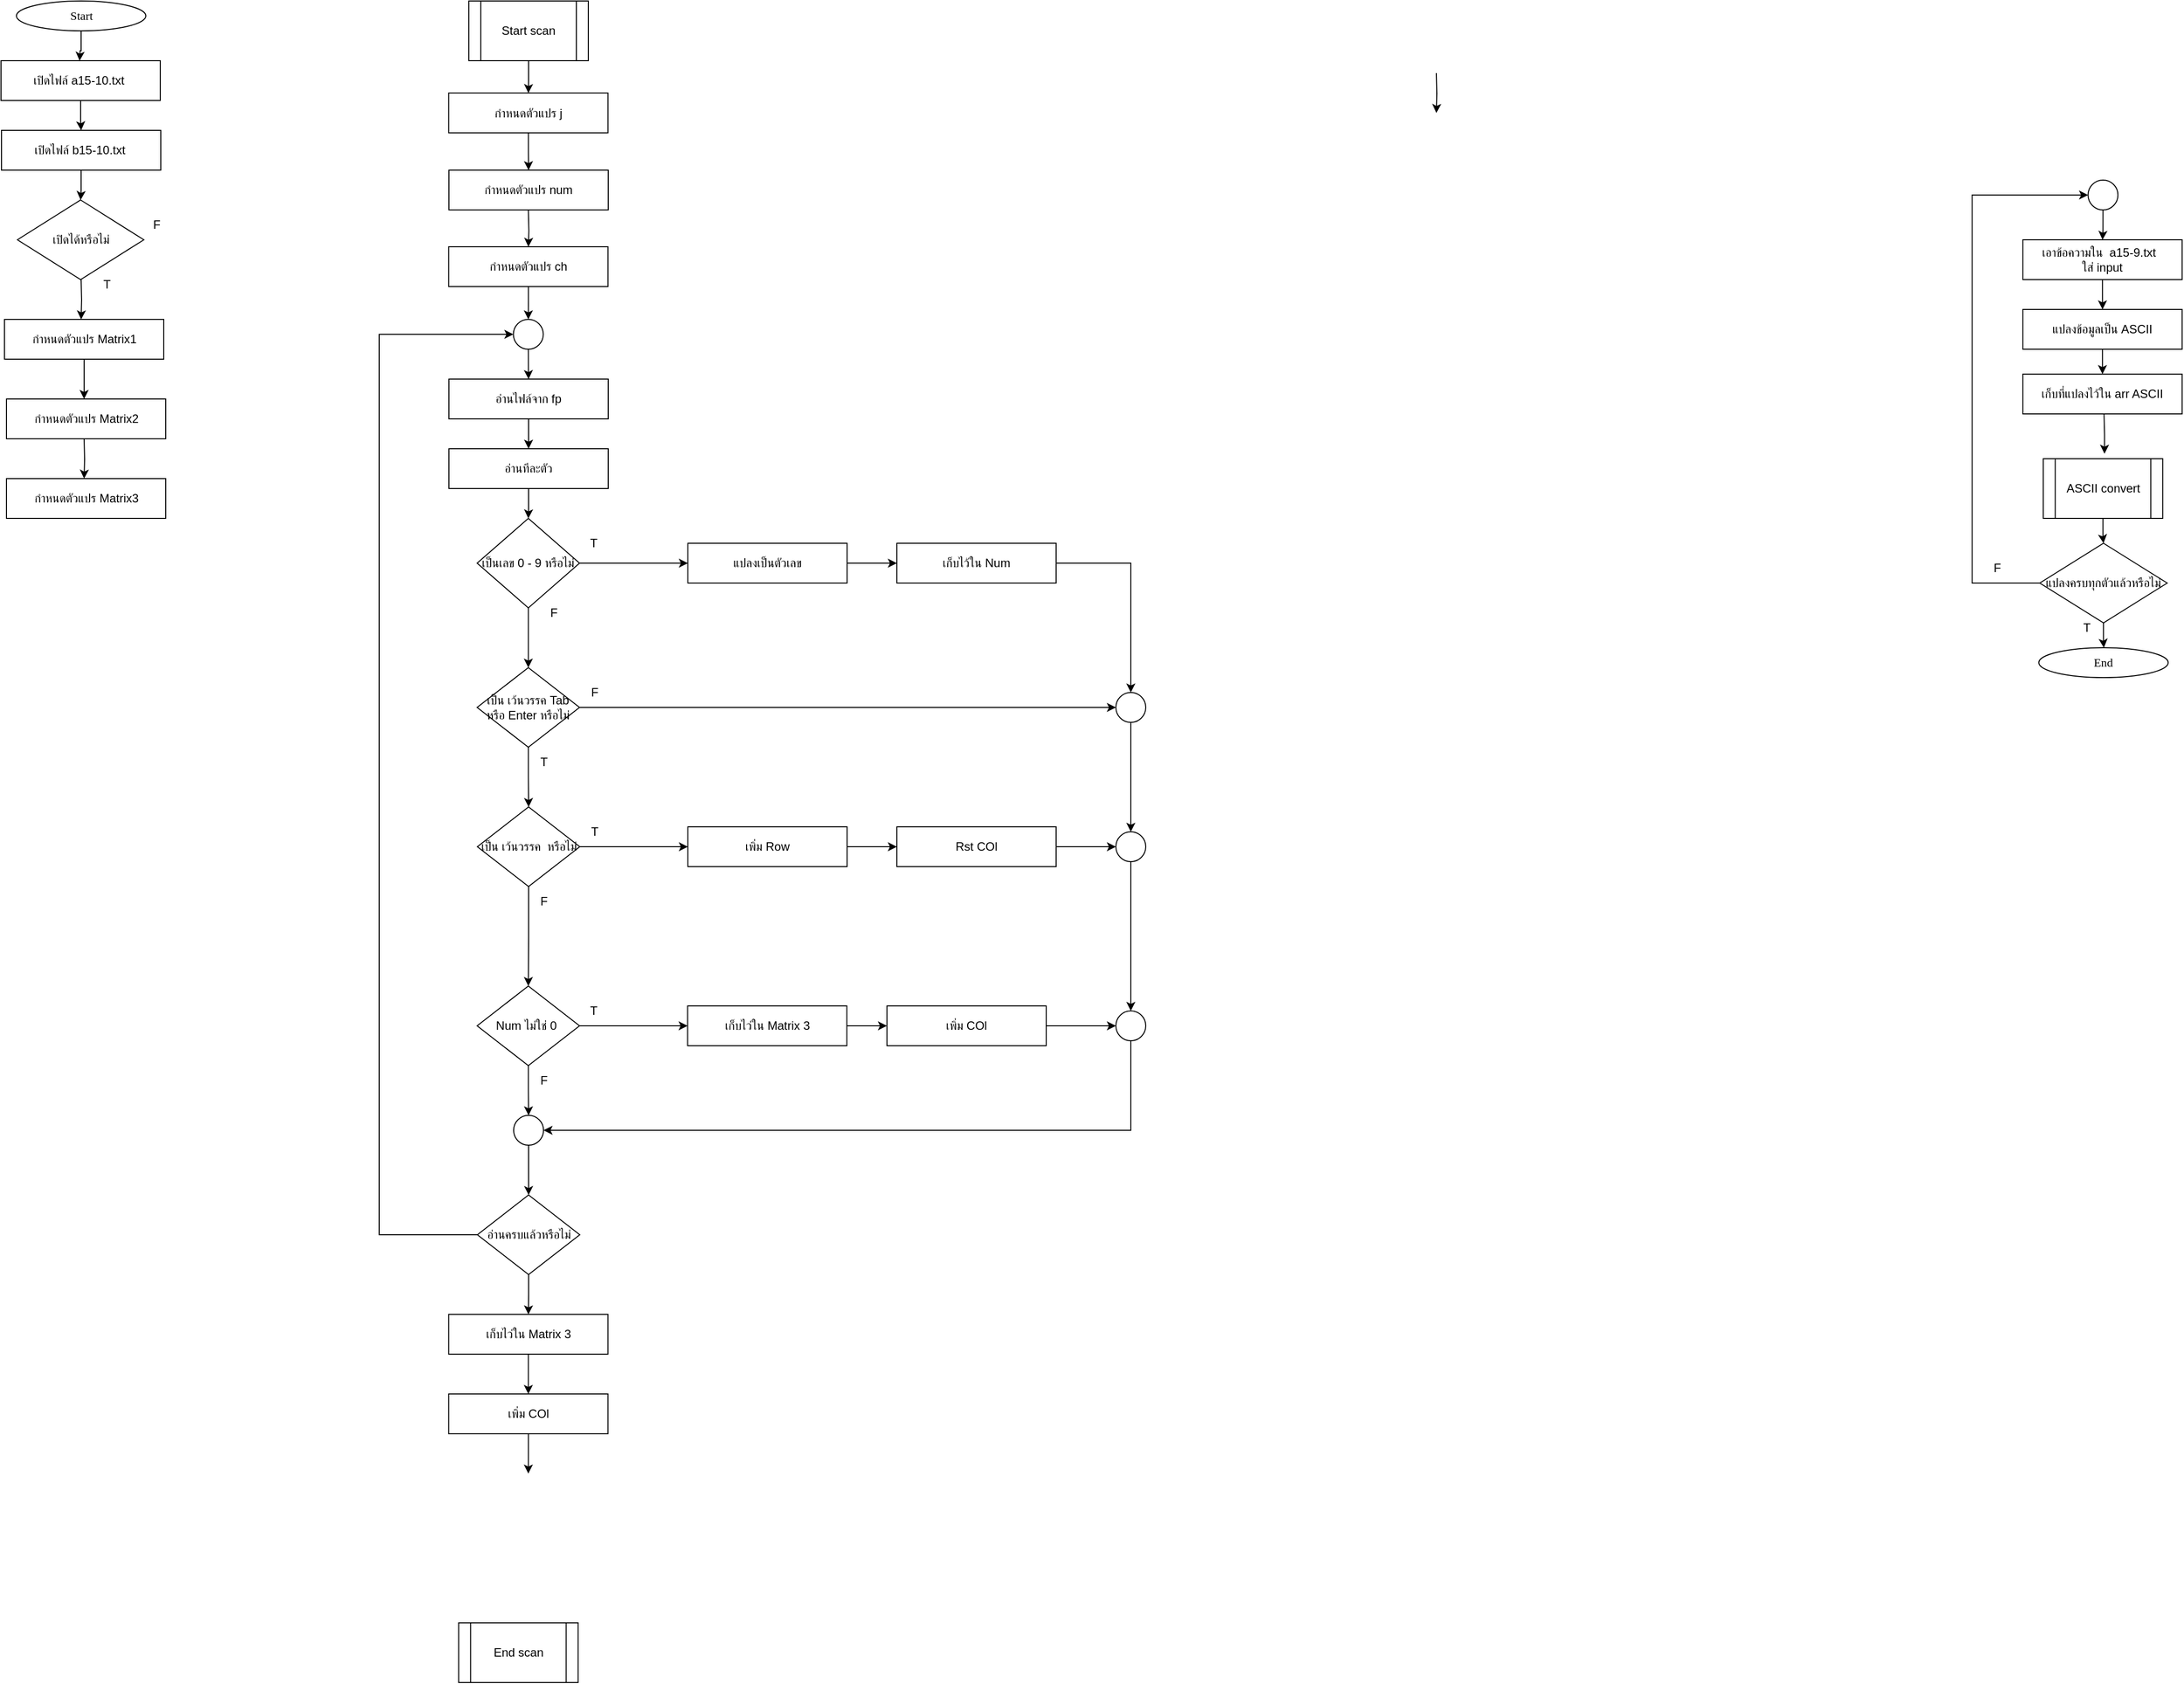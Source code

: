<mxfile version="25.0.3">
  <diagram name="Page-1" id="-OHtlgGl6GRk3NAxg_4F">
    <mxGraphModel dx="2453" dy="1969" grid="1" gridSize="10" guides="1" tooltips="1" connect="1" arrows="1" fold="1" page="1" pageScale="1" pageWidth="850" pageHeight="1100" math="0" shadow="0">
      <root>
        <mxCell id="0" />
        <mxCell id="1" parent="0" />
        <mxCell id="59oR__EmF50malT1DPrW-1" value="" style="edgeStyle=orthogonalEdgeStyle;rounded=0;orthogonalLoop=1;jettySize=auto;html=1;" edge="1" parent="1" source="59oR__EmF50malT1DPrW-2">
          <mxGeometry relative="1" as="geometry">
            <mxPoint x="-561" y="-980" as="targetPoint" />
          </mxGeometry>
        </mxCell>
        <mxCell id="59oR__EmF50malT1DPrW-2" value="&lt;font data-font-src=&quot;https://fonts.googleapis.com/css?family=Sarabun&quot; face=&quot;Sarabun&quot;&gt;Start&lt;/font&gt;" style="ellipse;whiteSpace=wrap;html=1;" vertex="1" parent="1">
          <mxGeometry x="-624.5" y="-1040" width="130" height="30" as="geometry" />
        </mxCell>
        <mxCell id="59oR__EmF50malT1DPrW-3" value="" style="edgeStyle=orthogonalEdgeStyle;rounded=0;orthogonalLoop=1;jettySize=auto;html=1;" edge="1" parent="1" source="59oR__EmF50malT1DPrW-4" target="59oR__EmF50malT1DPrW-5">
          <mxGeometry relative="1" as="geometry" />
        </mxCell>
        <mxCell id="59oR__EmF50malT1DPrW-4" value="เปิดไฟล์&amp;nbsp;b15-10.txt&amp;nbsp;&lt;span style=&quot;color: rgba(0, 0, 0, 0); font-family: monospace; font-size: 0px; text-align: start; text-wrap-mode: nowrap;&quot;&gt;%3CmxGraphModel%3E%3Croot%3E%3CmxCell%20id%3D%220%22%2F%3E%3CmxCell%20id%3D%221%22%20parent%3D%220%22%2F%3E%3CmxCell%20id%3D%222%22%20value%3D%22%E0%B8%81%E0%B8%B3%E0%B8%AB%E0%B8%99%E0%B8%94%E0%B8%95%E0%B8%B1%E0%B8%A7%E0%B9%81%E0%B8%9B%E0%B8%A3%20arr%22%20style%3D%22rounded%3D0%3BwhiteSpace%3Dwrap%3Bhtml%3D1%3B%22%20vertex%3D%221%22%20parent%3D%221%22%3E%3CmxGeometry%20x%3D%22-680%22%20y%3D%22-980%22%20width%3D%22160%22%20height%3D%2240%22%20as%3D%22geometry%22%2F%3E%3C%2FmxCell%3E%3C%2Froot%3E%3C%2FmxGraphModel%3E&lt;/span&gt;" style="rounded=0;whiteSpace=wrap;html=1;" vertex="1" parent="1">
          <mxGeometry x="-639.5" y="-910" width="160" height="40" as="geometry" />
        </mxCell>
        <mxCell id="59oR__EmF50malT1DPrW-5" value="เปิดได้หรือไม่" style="rhombus;whiteSpace=wrap;html=1;" vertex="1" parent="1">
          <mxGeometry x="-623.5" y="-840" width="127" height="80" as="geometry" />
        </mxCell>
        <mxCell id="59oR__EmF50malT1DPrW-6" value="T" style="text;html=1;align=center;verticalAlign=middle;resizable=0;points=[];autosize=1;strokeColor=none;fillColor=none;" vertex="1" parent="1">
          <mxGeometry x="-549.5" y="-770" width="30" height="30" as="geometry" />
        </mxCell>
        <mxCell id="59oR__EmF50malT1DPrW-7" value="F" style="text;html=1;align=center;verticalAlign=middle;resizable=0;points=[];autosize=1;strokeColor=none;fillColor=none;" vertex="1" parent="1">
          <mxGeometry x="-499.5" y="-830" width="30" height="30" as="geometry" />
        </mxCell>
        <mxCell id="59oR__EmF50malT1DPrW-8" value="" style="edgeStyle=orthogonalEdgeStyle;rounded=0;orthogonalLoop=1;jettySize=auto;html=1;" edge="1" parent="1">
          <mxGeometry relative="1" as="geometry">
            <mxPoint x="-559.5" y="-760" as="sourcePoint" />
            <mxPoint x="-559.5" y="-720" as="targetPoint" />
          </mxGeometry>
        </mxCell>
        <mxCell id="59oR__EmF50malT1DPrW-9" style="edgeStyle=orthogonalEdgeStyle;rounded=0;orthogonalLoop=1;jettySize=auto;html=1;entryX=0.5;entryY=0;entryDx=0;entryDy=0;" edge="1" parent="1" source="59oR__EmF50malT1DPrW-10" target="59oR__EmF50malT1DPrW-18">
          <mxGeometry relative="1" as="geometry" />
        </mxCell>
        <mxCell id="59oR__EmF50malT1DPrW-10" value="เอาข้อความใน&amp;nbsp;&amp;nbsp;a15-9.txt&amp;nbsp;&amp;nbsp;&lt;div&gt;ใส่&amp;nbsp;&lt;span style=&quot;background-color: initial;&quot;&gt;input&lt;/span&gt;&lt;/div&gt;" style="rounded=0;whiteSpace=wrap;html=1;" vertex="1" parent="1">
          <mxGeometry x="1391.14" y="-800" width="160" height="40" as="geometry" />
        </mxCell>
        <mxCell id="59oR__EmF50malT1DPrW-11" value="" style="edgeStyle=orthogonalEdgeStyle;rounded=0;orthogonalLoop=1;jettySize=auto;html=1;" edge="1" parent="1">
          <mxGeometry relative="1" as="geometry">
            <mxPoint x="1472.654" y="-625" as="sourcePoint" />
            <mxPoint x="1473.14" y="-585" as="targetPoint" />
          </mxGeometry>
        </mxCell>
        <mxCell id="59oR__EmF50malT1DPrW-12" value="" style="edgeStyle=orthogonalEdgeStyle;rounded=0;orthogonalLoop=1;jettySize=auto;html=1;" edge="1" parent="1" source="59oR__EmF50malT1DPrW-14">
          <mxGeometry relative="1" as="geometry">
            <mxPoint x="1472.521" y="-390" as="targetPoint" />
          </mxGeometry>
        </mxCell>
        <mxCell id="59oR__EmF50malT1DPrW-13" style="edgeStyle=orthogonalEdgeStyle;rounded=0;orthogonalLoop=1;jettySize=auto;html=1;entryX=0;entryY=0.5;entryDx=0;entryDy=0;" edge="1" parent="1" source="59oR__EmF50malT1DPrW-14" target="59oR__EmF50malT1DPrW-16">
          <mxGeometry relative="1" as="geometry">
            <Array as="points">
              <mxPoint x="1340.14" y="-455" />
              <mxPoint x="1340.14" y="-845" />
            </Array>
          </mxGeometry>
        </mxCell>
        <mxCell id="59oR__EmF50malT1DPrW-14" value="แปลงครบทุกตัวแล้วหรือไม่" style="rhombus;whiteSpace=wrap;html=1;" vertex="1" parent="1">
          <mxGeometry x="1408.14" y="-495" width="128" height="80" as="geometry" />
        </mxCell>
        <mxCell id="59oR__EmF50malT1DPrW-15" style="edgeStyle=orthogonalEdgeStyle;rounded=0;orthogonalLoop=1;jettySize=auto;html=1;entryX=0.5;entryY=0;entryDx=0;entryDy=0;" edge="1" parent="1" source="59oR__EmF50malT1DPrW-16" target="59oR__EmF50malT1DPrW-10">
          <mxGeometry relative="1" as="geometry" />
        </mxCell>
        <mxCell id="59oR__EmF50malT1DPrW-16" value="" style="ellipse;whiteSpace=wrap;html=1;aspect=fixed;" vertex="1" parent="1">
          <mxGeometry x="1456.64" y="-860" width="30" height="30" as="geometry" />
        </mxCell>
        <mxCell id="59oR__EmF50malT1DPrW-17" value="" style="edgeStyle=orthogonalEdgeStyle;rounded=0;orthogonalLoop=1;jettySize=auto;html=1;" edge="1" parent="1" source="59oR__EmF50malT1DPrW-18" target="59oR__EmF50malT1DPrW-19">
          <mxGeometry relative="1" as="geometry" />
        </mxCell>
        <mxCell id="59oR__EmF50malT1DPrW-18" value="แปลงข้อมูลเป็น&amp;nbsp;ASCII" style="rounded=0;whiteSpace=wrap;html=1;" vertex="1" parent="1">
          <mxGeometry x="1391.14" y="-730" width="160" height="40" as="geometry" />
        </mxCell>
        <mxCell id="59oR__EmF50malT1DPrW-19" value="เก็บที่แปลงไว้ใน arr ASCII" style="rounded=0;whiteSpace=wrap;html=1;" vertex="1" parent="1">
          <mxGeometry x="1391.14" y="-665" width="160" height="40" as="geometry" />
        </mxCell>
        <mxCell id="59oR__EmF50malT1DPrW-20" value="T" style="text;html=1;align=center;verticalAlign=middle;resizable=0;points=[];autosize=1;strokeColor=none;fillColor=none;" vertex="1" parent="1">
          <mxGeometry x="1440.14" y="-425" width="30" height="30" as="geometry" />
        </mxCell>
        <mxCell id="59oR__EmF50malT1DPrW-21" value="F" style="text;html=1;align=center;verticalAlign=middle;resizable=0;points=[];autosize=1;strokeColor=none;fillColor=none;" vertex="1" parent="1">
          <mxGeometry x="1350.14" y="-485" width="30" height="30" as="geometry" />
        </mxCell>
        <mxCell id="59oR__EmF50malT1DPrW-22" value="" style="edgeStyle=orthogonalEdgeStyle;rounded=0;orthogonalLoop=1;jettySize=auto;html=1;" edge="1" parent="1">
          <mxGeometry relative="1" as="geometry">
            <mxPoint x="802" y="-927.5" as="targetPoint" />
            <mxPoint x="802.0" y="-967.5" as="sourcePoint" />
          </mxGeometry>
        </mxCell>
        <mxCell id="59oR__EmF50malT1DPrW-23" value="กำหนดตัวแปร&amp;nbsp;Matrix2" style="rounded=0;whiteSpace=wrap;html=1;" vertex="1" parent="1">
          <mxGeometry x="-634.5" y="-640" width="160" height="40" as="geometry" />
        </mxCell>
        <mxCell id="59oR__EmF50malT1DPrW-24" value="กำหนดตัวแปร Matrix1" style="rounded=0;whiteSpace=wrap;html=1;" vertex="1" parent="1">
          <mxGeometry x="-636.5" y="-720" width="160" height="40" as="geometry" />
        </mxCell>
        <mxCell id="59oR__EmF50malT1DPrW-25" value="" style="edgeStyle=orthogonalEdgeStyle;rounded=0;orthogonalLoop=1;jettySize=auto;html=1;" edge="1" parent="1" source="59oR__EmF50malT1DPrW-24">
          <mxGeometry relative="1" as="geometry">
            <mxPoint x="-556.5" y="-640" as="targetPoint" />
          </mxGeometry>
        </mxCell>
        <mxCell id="59oR__EmF50malT1DPrW-26" style="edgeStyle=orthogonalEdgeStyle;rounded=0;orthogonalLoop=1;jettySize=auto;html=1;entryX=0.5;entryY=0;entryDx=0;entryDy=0;" edge="1" parent="1" source="59oR__EmF50malT1DPrW-27" target="59oR__EmF50malT1DPrW-14">
          <mxGeometry relative="1" as="geometry" />
        </mxCell>
        <mxCell id="59oR__EmF50malT1DPrW-27" value="ASCII convert" style="shape=process;whiteSpace=wrap;html=1;backgroundOutline=1;" vertex="1" parent="1">
          <mxGeometry x="1411.64" y="-580" width="120" height="60" as="geometry" />
        </mxCell>
        <mxCell id="59oR__EmF50malT1DPrW-28" value="&lt;font data-font-src=&quot;https://fonts.googleapis.com/css?family=Sarabun&quot; face=&quot;Sarabun&quot;&gt;End&lt;/font&gt;" style="ellipse;whiteSpace=wrap;html=1;" vertex="1" parent="1">
          <mxGeometry x="1407.14" y="-390" width="130" height="30" as="geometry" />
        </mxCell>
        <mxCell id="59oR__EmF50malT1DPrW-31" style="edgeStyle=orthogonalEdgeStyle;rounded=0;orthogonalLoop=1;jettySize=auto;html=1;entryX=0.5;entryY=0;entryDx=0;entryDy=0;" edge="1" parent="1" source="59oR__EmF50malT1DPrW-29" target="59oR__EmF50malT1DPrW-4">
          <mxGeometry relative="1" as="geometry" />
        </mxCell>
        <mxCell id="59oR__EmF50malT1DPrW-29" value="เปิดไฟล์&amp;nbsp;a15-10.txt&amp;nbsp;&lt;span style=&quot;color: rgba(0, 0, 0, 0); font-family: monospace; font-size: 0px; text-align: start; text-wrap-mode: nowrap;&quot;&gt;%3CmxGraphModel%3E%3Croot%3E%3CmxCell%20id%3D%220%22%2F%3E%3CmxCell%20id%3D%221%22%20parent%3D%220%22%2F%3E%3CmxCell%20id%3D%222%22%20value%3D%22%E0%B8%81%E0%B8%B3%E0%B8%AB%E0%B8%99%E0%B8%94%E0%B8%95%E0%B8%B1%E0%B8%A7%E0%B9%81%E0%B8%9B%E0%B8%A3%20arr%22%20style%3D%22rounded%3D0%3BwhiteSpace%3Dwrap%3Bhtml%3D1%3B%22%20vertex%3D%221%22%20parent%3D%221%22%3E%3CmxGeometry%20x%3D%22-680%22%20y%3D%22-980%22%20width%3D%22160%22%20height%3D%2240%22%20as%3D%22geometry%22%2F%3E%3C%2FmxCell%3E%3C%2Froot%3E%3C%2FmxGraphModel%3E&lt;/span&gt;" style="rounded=0;whiteSpace=wrap;html=1;" vertex="1" parent="1">
          <mxGeometry x="-640" y="-980" width="160" height="40" as="geometry" />
        </mxCell>
        <mxCell id="59oR__EmF50malT1DPrW-32" value="กำหนดตัวแปร&amp;nbsp;Matrix3" style="rounded=0;whiteSpace=wrap;html=1;" vertex="1" parent="1">
          <mxGeometry x="-634.5" y="-560" width="160" height="40" as="geometry" />
        </mxCell>
        <mxCell id="59oR__EmF50malT1DPrW-33" value="" style="edgeStyle=orthogonalEdgeStyle;rounded=0;orthogonalLoop=1;jettySize=auto;html=1;" edge="1" parent="1">
          <mxGeometry relative="1" as="geometry">
            <mxPoint x="-556.5" y="-560" as="targetPoint" />
            <mxPoint x="-556.5" y="-600" as="sourcePoint" />
          </mxGeometry>
        </mxCell>
        <mxCell id="59oR__EmF50malT1DPrW-38" value="" style="edgeStyle=orthogonalEdgeStyle;rounded=0;orthogonalLoop=1;jettySize=auto;html=1;" edge="1" parent="1" source="59oR__EmF50malT1DPrW-34" target="59oR__EmF50malT1DPrW-35">
          <mxGeometry relative="1" as="geometry" />
        </mxCell>
        <mxCell id="59oR__EmF50malT1DPrW-34" value="Start scan" style="shape=process;whiteSpace=wrap;html=1;backgroundOutline=1;" vertex="1" parent="1">
          <mxGeometry x="-170" y="-1040" width="120" height="60" as="geometry" />
        </mxCell>
        <mxCell id="59oR__EmF50malT1DPrW-39" value="" style="edgeStyle=orthogonalEdgeStyle;rounded=0;orthogonalLoop=1;jettySize=auto;html=1;" edge="1" parent="1" source="59oR__EmF50malT1DPrW-35" target="59oR__EmF50malT1DPrW-36">
          <mxGeometry relative="1" as="geometry" />
        </mxCell>
        <mxCell id="59oR__EmF50malT1DPrW-35" value="กำหนดตัวแปร j" style="rounded=0;whiteSpace=wrap;html=1;" vertex="1" parent="1">
          <mxGeometry x="-190.25" y="-947.5" width="160" height="40" as="geometry" />
        </mxCell>
        <mxCell id="59oR__EmF50malT1DPrW-36" value="กำหนดตัวแปร num" style="rounded=0;whiteSpace=wrap;html=1;" vertex="1" parent="1">
          <mxGeometry x="-190" y="-870" width="160" height="40" as="geometry" />
        </mxCell>
        <mxCell id="59oR__EmF50malT1DPrW-40" value="" style="edgeStyle=orthogonalEdgeStyle;rounded=0;orthogonalLoop=1;jettySize=auto;html=1;" edge="1" target="59oR__EmF50malT1DPrW-41" parent="1">
          <mxGeometry relative="1" as="geometry">
            <mxPoint x="-110.25" y="-830" as="sourcePoint" />
          </mxGeometry>
        </mxCell>
        <mxCell id="59oR__EmF50malT1DPrW-69" value="" style="edgeStyle=orthogonalEdgeStyle;rounded=0;orthogonalLoop=1;jettySize=auto;html=1;" edge="1" parent="1" source="59oR__EmF50malT1DPrW-41" target="59oR__EmF50malT1DPrW-68">
          <mxGeometry relative="1" as="geometry" />
        </mxCell>
        <mxCell id="59oR__EmF50malT1DPrW-41" value="กำหนดตัวแปร ch" style="rounded=0;whiteSpace=wrap;html=1;" vertex="1" parent="1">
          <mxGeometry x="-190.25" y="-793" width="160" height="40" as="geometry" />
        </mxCell>
        <mxCell id="59oR__EmF50malT1DPrW-46" value="" style="edgeStyle=orthogonalEdgeStyle;rounded=0;orthogonalLoop=1;jettySize=auto;html=1;" edge="1" parent="1" source="59oR__EmF50malT1DPrW-42" target="59oR__EmF50malT1DPrW-45">
          <mxGeometry relative="1" as="geometry" />
        </mxCell>
        <mxCell id="59oR__EmF50malT1DPrW-42" value="อ่านไฟล์จาก fp" style="rounded=0;whiteSpace=wrap;html=1;" vertex="1" parent="1">
          <mxGeometry x="-190" y="-660" width="160" height="40" as="geometry" />
        </mxCell>
        <mxCell id="59oR__EmF50malT1DPrW-49" value="" style="edgeStyle=orthogonalEdgeStyle;rounded=0;orthogonalLoop=1;jettySize=auto;html=1;" edge="1" parent="1" source="59oR__EmF50malT1DPrW-44" target="59oR__EmF50malT1DPrW-48">
          <mxGeometry relative="1" as="geometry" />
        </mxCell>
        <mxCell id="59oR__EmF50malT1DPrW-53" value="" style="edgeStyle=orthogonalEdgeStyle;rounded=0;orthogonalLoop=1;jettySize=auto;html=1;" edge="1" parent="1" source="59oR__EmF50malT1DPrW-44" target="59oR__EmF50malT1DPrW-52">
          <mxGeometry relative="1" as="geometry" />
        </mxCell>
        <mxCell id="59oR__EmF50malT1DPrW-44" value="เป็นเลข 0 - 9 หรือไม่" style="rhombus;whiteSpace=wrap;html=1;" vertex="1" parent="1">
          <mxGeometry x="-161.68" y="-520" width="102.86" height="90" as="geometry" />
        </mxCell>
        <mxCell id="59oR__EmF50malT1DPrW-47" value="" style="edgeStyle=orthogonalEdgeStyle;rounded=0;orthogonalLoop=1;jettySize=auto;html=1;" edge="1" parent="1" source="59oR__EmF50malT1DPrW-45" target="59oR__EmF50malT1DPrW-44">
          <mxGeometry relative="1" as="geometry" />
        </mxCell>
        <mxCell id="59oR__EmF50malT1DPrW-45" value="อ่านทีละตัว" style="rounded=0;whiteSpace=wrap;html=1;" vertex="1" parent="1">
          <mxGeometry x="-190" y="-590" width="160" height="40" as="geometry" />
        </mxCell>
        <mxCell id="59oR__EmF50malT1DPrW-51" value="" style="edgeStyle=orthogonalEdgeStyle;rounded=0;orthogonalLoop=1;jettySize=auto;html=1;" edge="1" parent="1" source="59oR__EmF50malT1DPrW-48" target="59oR__EmF50malT1DPrW-50">
          <mxGeometry relative="1" as="geometry" />
        </mxCell>
        <mxCell id="59oR__EmF50malT1DPrW-48" value="แปลงเป็นตัวเลข" style="rounded=0;whiteSpace=wrap;html=1;" vertex="1" parent="1">
          <mxGeometry x="50" y="-495" width="160" height="40" as="geometry" />
        </mxCell>
        <mxCell id="59oR__EmF50malT1DPrW-75" style="edgeStyle=orthogonalEdgeStyle;rounded=0;orthogonalLoop=1;jettySize=auto;html=1;entryX=0.5;entryY=0;entryDx=0;entryDy=0;" edge="1" parent="1" source="59oR__EmF50malT1DPrW-50" target="59oR__EmF50malT1DPrW-74">
          <mxGeometry relative="1" as="geometry" />
        </mxCell>
        <mxCell id="59oR__EmF50malT1DPrW-50" value="เก็บไว้ใน Num" style="rounded=0;whiteSpace=wrap;html=1;" vertex="1" parent="1">
          <mxGeometry x="260" y="-495" width="160" height="40" as="geometry" />
        </mxCell>
        <mxCell id="59oR__EmF50malT1DPrW-55" value="" style="edgeStyle=orthogonalEdgeStyle;rounded=0;orthogonalLoop=1;jettySize=auto;html=1;" edge="1" parent="1" source="59oR__EmF50malT1DPrW-52" target="59oR__EmF50malT1DPrW-54">
          <mxGeometry relative="1" as="geometry" />
        </mxCell>
        <mxCell id="59oR__EmF50malT1DPrW-76" style="edgeStyle=orthogonalEdgeStyle;rounded=0;orthogonalLoop=1;jettySize=auto;html=1;entryX=0;entryY=0.5;entryDx=0;entryDy=0;" edge="1" parent="1" source="59oR__EmF50malT1DPrW-52" target="59oR__EmF50malT1DPrW-74">
          <mxGeometry relative="1" as="geometry" />
        </mxCell>
        <mxCell id="59oR__EmF50malT1DPrW-52" value="เป็น เว้นวรรค Tab หรือ Enter หรือไม่" style="rhombus;whiteSpace=wrap;html=1;" vertex="1" parent="1">
          <mxGeometry x="-161.68" y="-370" width="102.86" height="80" as="geometry" />
        </mxCell>
        <mxCell id="59oR__EmF50malT1DPrW-57" value="" style="edgeStyle=orthogonalEdgeStyle;rounded=0;orthogonalLoop=1;jettySize=auto;html=1;" edge="1" parent="1" source="59oR__EmF50malT1DPrW-54" target="59oR__EmF50malT1DPrW-56">
          <mxGeometry relative="1" as="geometry" />
        </mxCell>
        <mxCell id="59oR__EmF50malT1DPrW-62" value="" style="edgeStyle=orthogonalEdgeStyle;rounded=0;orthogonalLoop=1;jettySize=auto;html=1;" edge="1" parent="1" source="59oR__EmF50malT1DPrW-54" target="59oR__EmF50malT1DPrW-61">
          <mxGeometry relative="1" as="geometry" />
        </mxCell>
        <mxCell id="59oR__EmF50malT1DPrW-54" value="เป็น เว้นวรรค&amp;nbsp; หรือไม่" style="rhombus;whiteSpace=wrap;html=1;" vertex="1" parent="1">
          <mxGeometry x="-161.43" y="-230" width="102.86" height="80" as="geometry" />
        </mxCell>
        <mxCell id="59oR__EmF50malT1DPrW-59" value="" style="edgeStyle=orthogonalEdgeStyle;rounded=0;orthogonalLoop=1;jettySize=auto;html=1;" edge="1" parent="1" source="59oR__EmF50malT1DPrW-56" target="59oR__EmF50malT1DPrW-58">
          <mxGeometry relative="1" as="geometry" />
        </mxCell>
        <mxCell id="59oR__EmF50malT1DPrW-56" value="เพิ่ม Row" style="rounded=0;whiteSpace=wrap;html=1;" vertex="1" parent="1">
          <mxGeometry x="50" y="-210" width="160" height="40" as="geometry" />
        </mxCell>
        <mxCell id="59oR__EmF50malT1DPrW-83" value="" style="edgeStyle=orthogonalEdgeStyle;rounded=0;orthogonalLoop=1;jettySize=auto;html=1;" edge="1" parent="1" source="59oR__EmF50malT1DPrW-58" target="59oR__EmF50malT1DPrW-80">
          <mxGeometry relative="1" as="geometry" />
        </mxCell>
        <mxCell id="59oR__EmF50malT1DPrW-58" value="Rst COl" style="rounded=0;whiteSpace=wrap;html=1;" vertex="1" parent="1">
          <mxGeometry x="260" y="-210" width="160" height="40" as="geometry" />
        </mxCell>
        <mxCell id="59oR__EmF50malT1DPrW-66" value="" style="edgeStyle=orthogonalEdgeStyle;rounded=0;orthogonalLoop=1;jettySize=auto;html=1;" edge="1" parent="1" source="59oR__EmF50malT1DPrW-61" target="59oR__EmF50malT1DPrW-63">
          <mxGeometry relative="1" as="geometry" />
        </mxCell>
        <mxCell id="59oR__EmF50malT1DPrW-78" value="" style="edgeStyle=orthogonalEdgeStyle;rounded=0;orthogonalLoop=1;jettySize=auto;html=1;" edge="1" parent="1" source="59oR__EmF50malT1DPrW-61" target="59oR__EmF50malT1DPrW-77">
          <mxGeometry relative="1" as="geometry" />
        </mxCell>
        <mxCell id="59oR__EmF50malT1DPrW-61" value="Num ไม่ใช่ 0&amp;nbsp;" style="rhombus;whiteSpace=wrap;html=1;" vertex="1" parent="1">
          <mxGeometry x="-161.68" y="-50" width="102.86" height="80" as="geometry" />
        </mxCell>
        <mxCell id="59oR__EmF50malT1DPrW-67" value="" style="edgeStyle=orthogonalEdgeStyle;rounded=0;orthogonalLoop=1;jettySize=auto;html=1;" edge="1" parent="1" source="59oR__EmF50malT1DPrW-63" target="59oR__EmF50malT1DPrW-65">
          <mxGeometry relative="1" as="geometry" />
        </mxCell>
        <mxCell id="59oR__EmF50malT1DPrW-63" value="เก็บไว่ใน Matrix 3" style="rounded=0;whiteSpace=wrap;html=1;" vertex="1" parent="1">
          <mxGeometry x="49.75" y="-30" width="160" height="40" as="geometry" />
        </mxCell>
        <mxCell id="59oR__EmF50malT1DPrW-82" value="" style="edgeStyle=orthogonalEdgeStyle;rounded=0;orthogonalLoop=1;jettySize=auto;html=1;" edge="1" parent="1" source="59oR__EmF50malT1DPrW-65" target="59oR__EmF50malT1DPrW-81">
          <mxGeometry relative="1" as="geometry" />
        </mxCell>
        <mxCell id="59oR__EmF50malT1DPrW-65" value="เพิ่ม COl" style="rounded=0;whiteSpace=wrap;html=1;" vertex="1" parent="1">
          <mxGeometry x="250" y="-30" width="160" height="40" as="geometry" />
        </mxCell>
        <mxCell id="59oR__EmF50malT1DPrW-71" style="edgeStyle=orthogonalEdgeStyle;rounded=0;orthogonalLoop=1;jettySize=auto;html=1;entryX=0.5;entryY=0;entryDx=0;entryDy=0;" edge="1" parent="1" source="59oR__EmF50malT1DPrW-68" target="59oR__EmF50malT1DPrW-42">
          <mxGeometry relative="1" as="geometry" />
        </mxCell>
        <mxCell id="59oR__EmF50malT1DPrW-68" value="" style="ellipse;whiteSpace=wrap;html=1;aspect=fixed;" vertex="1" parent="1">
          <mxGeometry x="-125.25" y="-720" width="30" height="30" as="geometry" />
        </mxCell>
        <mxCell id="59oR__EmF50malT1DPrW-89" style="edgeStyle=orthogonalEdgeStyle;rounded=0;orthogonalLoop=1;jettySize=auto;html=1;entryX=0;entryY=0.5;entryDx=0;entryDy=0;" edge="1" parent="1" source="59oR__EmF50malT1DPrW-72" target="59oR__EmF50malT1DPrW-68">
          <mxGeometry relative="1" as="geometry">
            <Array as="points">
              <mxPoint x="-260" y="200" />
              <mxPoint x="-260" y="-705" />
            </Array>
          </mxGeometry>
        </mxCell>
        <mxCell id="59oR__EmF50malT1DPrW-104" value="" style="edgeStyle=orthogonalEdgeStyle;rounded=0;orthogonalLoop=1;jettySize=auto;html=1;" edge="1" parent="1" source="59oR__EmF50malT1DPrW-72" target="59oR__EmF50malT1DPrW-102">
          <mxGeometry relative="1" as="geometry" />
        </mxCell>
        <mxCell id="59oR__EmF50malT1DPrW-72" value="อ่านครบแล้วหรือไม่" style="rhombus;whiteSpace=wrap;html=1;" vertex="1" parent="1">
          <mxGeometry x="-161.43" y="160" width="102.86" height="80" as="geometry" />
        </mxCell>
        <mxCell id="59oR__EmF50malT1DPrW-84" value="" style="edgeStyle=orthogonalEdgeStyle;rounded=0;orthogonalLoop=1;jettySize=auto;html=1;" edge="1" parent="1" source="59oR__EmF50malT1DPrW-74" target="59oR__EmF50malT1DPrW-80">
          <mxGeometry relative="1" as="geometry" />
        </mxCell>
        <mxCell id="59oR__EmF50malT1DPrW-74" value="" style="ellipse;whiteSpace=wrap;html=1;aspect=fixed;" vertex="1" parent="1">
          <mxGeometry x="480" y="-345" width="30" height="30" as="geometry" />
        </mxCell>
        <mxCell id="59oR__EmF50malT1DPrW-79" value="" style="edgeStyle=orthogonalEdgeStyle;rounded=0;orthogonalLoop=1;jettySize=auto;html=1;" edge="1" parent="1" source="59oR__EmF50malT1DPrW-77" target="59oR__EmF50malT1DPrW-72">
          <mxGeometry relative="1" as="geometry" />
        </mxCell>
        <mxCell id="59oR__EmF50malT1DPrW-77" value="" style="ellipse;whiteSpace=wrap;html=1;aspect=fixed;" vertex="1" parent="1">
          <mxGeometry x="-125" y="80" width="30" height="30" as="geometry" />
        </mxCell>
        <mxCell id="59oR__EmF50malT1DPrW-87" style="edgeStyle=orthogonalEdgeStyle;rounded=0;orthogonalLoop=1;jettySize=auto;html=1;entryX=0.5;entryY=0;entryDx=0;entryDy=0;" edge="1" parent="1" source="59oR__EmF50malT1DPrW-80" target="59oR__EmF50malT1DPrW-81">
          <mxGeometry relative="1" as="geometry" />
        </mxCell>
        <mxCell id="59oR__EmF50malT1DPrW-80" value="" style="ellipse;whiteSpace=wrap;html=1;aspect=fixed;" vertex="1" parent="1">
          <mxGeometry x="480" y="-205" width="30" height="30" as="geometry" />
        </mxCell>
        <mxCell id="59oR__EmF50malT1DPrW-88" style="edgeStyle=orthogonalEdgeStyle;rounded=0;orthogonalLoop=1;jettySize=auto;html=1;entryX=1;entryY=0.5;entryDx=0;entryDy=0;" edge="1" parent="1" source="59oR__EmF50malT1DPrW-81" target="59oR__EmF50malT1DPrW-77">
          <mxGeometry relative="1" as="geometry">
            <Array as="points">
              <mxPoint x="495" y="95" />
            </Array>
          </mxGeometry>
        </mxCell>
        <mxCell id="59oR__EmF50malT1DPrW-81" value="" style="ellipse;whiteSpace=wrap;html=1;aspect=fixed;" vertex="1" parent="1">
          <mxGeometry x="480" y="-25" width="30" height="30" as="geometry" />
        </mxCell>
        <mxCell id="59oR__EmF50malT1DPrW-90" value="T" style="text;html=1;align=center;verticalAlign=middle;resizable=0;points=[];autosize=1;strokeColor=none;fillColor=none;" vertex="1" parent="1">
          <mxGeometry x="-60" y="-510" width="30" height="30" as="geometry" />
        </mxCell>
        <mxCell id="59oR__EmF50malT1DPrW-91" value="F" style="text;html=1;align=center;verticalAlign=middle;resizable=0;points=[];autosize=1;strokeColor=none;fillColor=none;" vertex="1" parent="1">
          <mxGeometry x="-100" y="-440" width="30" height="30" as="geometry" />
        </mxCell>
        <mxCell id="59oR__EmF50malT1DPrW-92" value="T" style="text;html=1;align=center;verticalAlign=middle;resizable=0;points=[];autosize=1;strokeColor=none;fillColor=none;" vertex="1" parent="1">
          <mxGeometry x="-110" y="-290" width="30" height="30" as="geometry" />
        </mxCell>
        <mxCell id="59oR__EmF50malT1DPrW-93" value="F" style="text;html=1;align=center;verticalAlign=middle;resizable=0;points=[];autosize=1;strokeColor=none;fillColor=none;" vertex="1" parent="1">
          <mxGeometry x="-58.57" y="-360" width="30" height="30" as="geometry" />
        </mxCell>
        <mxCell id="59oR__EmF50malT1DPrW-94" value="T" style="text;html=1;align=center;verticalAlign=middle;resizable=0;points=[];autosize=1;strokeColor=none;fillColor=none;" vertex="1" parent="1">
          <mxGeometry x="-58.82" y="-220" width="30" height="30" as="geometry" />
        </mxCell>
        <mxCell id="59oR__EmF50malT1DPrW-95" value="F" style="text;html=1;align=center;verticalAlign=middle;resizable=0;points=[];autosize=1;strokeColor=none;fillColor=none;" vertex="1" parent="1">
          <mxGeometry x="-110" y="-150" width="30" height="30" as="geometry" />
        </mxCell>
        <mxCell id="59oR__EmF50malT1DPrW-96" value="T" style="text;html=1;align=center;verticalAlign=middle;resizable=0;points=[];autosize=1;strokeColor=none;fillColor=none;" vertex="1" parent="1">
          <mxGeometry x="-60.25" y="-40" width="30" height="30" as="geometry" />
        </mxCell>
        <mxCell id="59oR__EmF50malT1DPrW-97" value="F" style="text;html=1;align=center;verticalAlign=middle;resizable=0;points=[];autosize=1;strokeColor=none;fillColor=none;" vertex="1" parent="1">
          <mxGeometry x="-110" y="30" width="30" height="30" as="geometry" />
        </mxCell>
        <mxCell id="59oR__EmF50malT1DPrW-105" value="" style="edgeStyle=orthogonalEdgeStyle;rounded=0;orthogonalLoop=1;jettySize=auto;html=1;" edge="1" parent="1" source="59oR__EmF50malT1DPrW-102" target="59oR__EmF50malT1DPrW-103">
          <mxGeometry relative="1" as="geometry" />
        </mxCell>
        <mxCell id="59oR__EmF50malT1DPrW-102" value="เก็บไว่ใน Matrix 3" style="rounded=0;whiteSpace=wrap;html=1;" vertex="1" parent="1">
          <mxGeometry x="-190.25" y="280" width="160" height="40" as="geometry" />
        </mxCell>
        <mxCell id="59oR__EmF50malT1DPrW-107" value="" style="edgeStyle=orthogonalEdgeStyle;rounded=0;orthogonalLoop=1;jettySize=auto;html=1;" edge="1" parent="1" source="59oR__EmF50malT1DPrW-103">
          <mxGeometry relative="1" as="geometry">
            <mxPoint x="-110.25" y="440" as="targetPoint" />
          </mxGeometry>
        </mxCell>
        <mxCell id="59oR__EmF50malT1DPrW-103" value="เพิ่ม COl" style="rounded=0;whiteSpace=wrap;html=1;" vertex="1" parent="1">
          <mxGeometry x="-190.25" y="360" width="160" height="40" as="geometry" />
        </mxCell>
        <mxCell id="59oR__EmF50malT1DPrW-106" value="End scan" style="shape=process;whiteSpace=wrap;html=1;backgroundOutline=1;" vertex="1" parent="1">
          <mxGeometry x="-180.25" y="590" width="120" height="60" as="geometry" />
        </mxCell>
      </root>
    </mxGraphModel>
  </diagram>
</mxfile>
